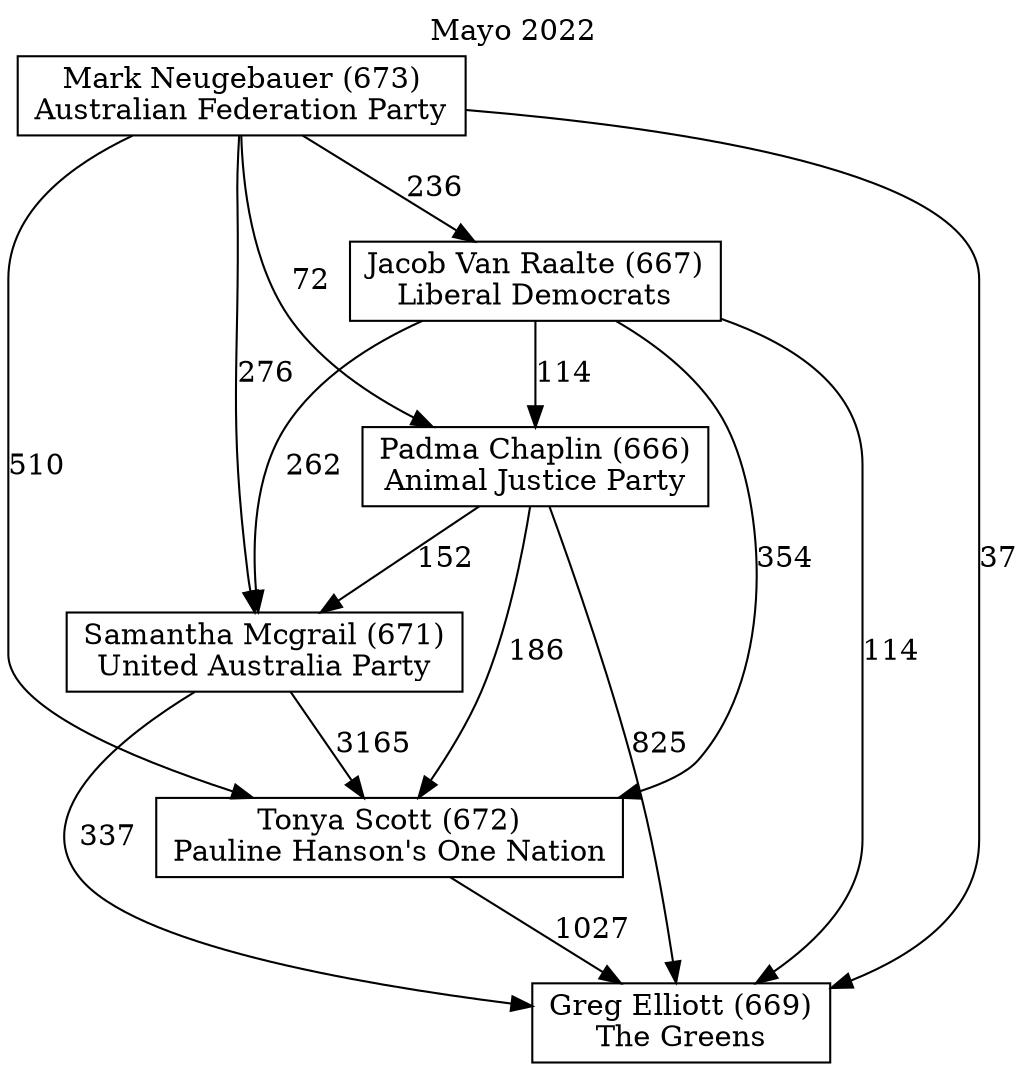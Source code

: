 // House preference flow
digraph "Greg Elliott (669)_Mayo_2022" {
	graph [label="Mayo 2022" labelloc=t mclimit=10]
	node [shape=box]
	"Padma Chaplin (666)" [label="Padma Chaplin (666)
Animal Justice Party"]
	"Tonya Scott (672)" [label="Tonya Scott (672)
Pauline Hanson's One Nation"]
	"Jacob Van Raalte (667)" [label="Jacob Van Raalte (667)
Liberal Democrats"]
	"Mark Neugebauer (673)" [label="Mark Neugebauer (673)
Australian Federation Party"]
	"Greg Elliott (669)" [label="Greg Elliott (669)
The Greens"]
	"Samantha Mcgrail (671)" [label="Samantha Mcgrail (671)
United Australia Party"]
	"Mark Neugebauer (673)" -> "Greg Elliott (669)" [label=37]
	"Jacob Van Raalte (667)" -> "Samantha Mcgrail (671)" [label=262]
	"Padma Chaplin (666)" -> "Greg Elliott (669)" [label=825]
	"Mark Neugebauer (673)" -> "Samantha Mcgrail (671)" [label=276]
	"Jacob Van Raalte (667)" -> "Greg Elliott (669)" [label=114]
	"Samantha Mcgrail (671)" -> "Tonya Scott (672)" [label=3165]
	"Tonya Scott (672)" -> "Greg Elliott (669)" [label=1027]
	"Padma Chaplin (666)" -> "Tonya Scott (672)" [label=186]
	"Mark Neugebauer (673)" -> "Padma Chaplin (666)" [label=72]
	"Samantha Mcgrail (671)" -> "Greg Elliott (669)" [label=337]
	"Padma Chaplin (666)" -> "Samantha Mcgrail (671)" [label=152]
	"Mark Neugebauer (673)" -> "Tonya Scott (672)" [label=510]
	"Mark Neugebauer (673)" -> "Jacob Van Raalte (667)" [label=236]
	"Jacob Van Raalte (667)" -> "Padma Chaplin (666)" [label=114]
	"Jacob Van Raalte (667)" -> "Tonya Scott (672)" [label=354]
}
